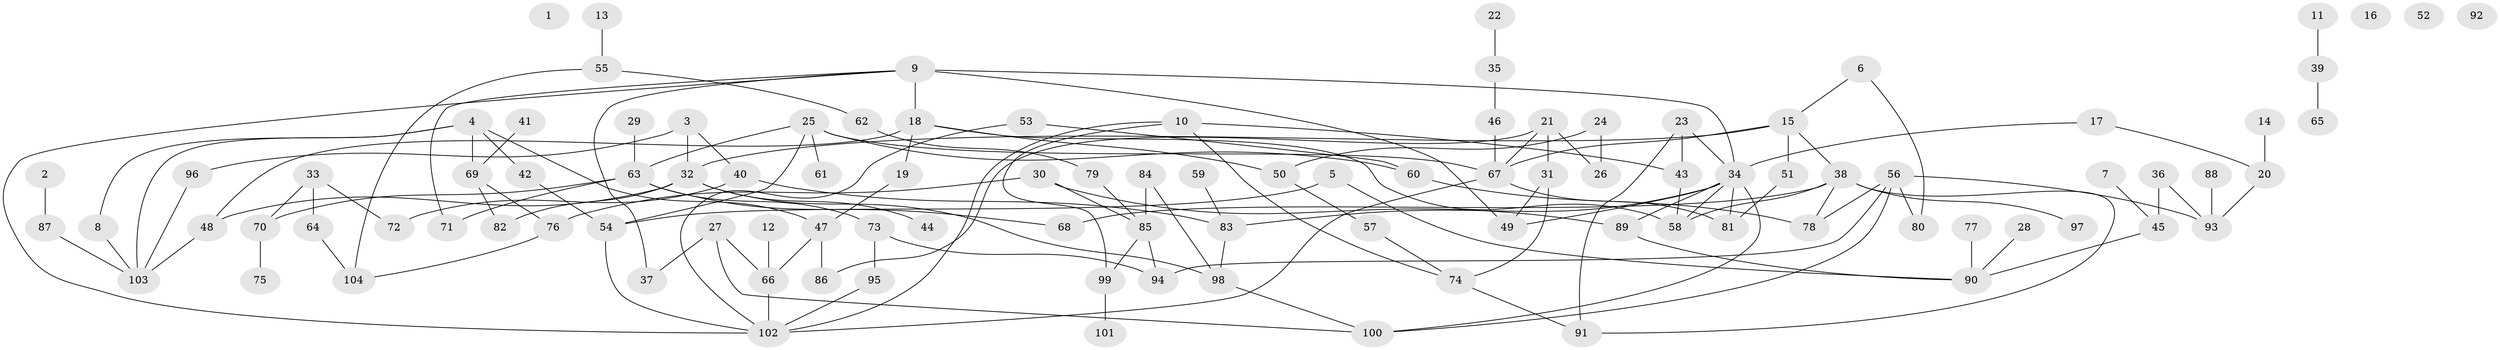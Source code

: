 // coarse degree distribution, {0: 0.07692307692307693, 1: 0.25, 2: 0.2692307692307692, 4: 0.09615384615384616, 3: 0.07692307692307693, 6: 0.057692307692307696, 5: 0.07692307692307693, 7: 0.057692307692307696, 8: 0.019230769230769232, 10: 0.019230769230769232}
// Generated by graph-tools (version 1.1) at 2025/43/03/04/25 21:43:09]
// undirected, 104 vertices, 143 edges
graph export_dot {
graph [start="1"]
  node [color=gray90,style=filled];
  1;
  2;
  3;
  4;
  5;
  6;
  7;
  8;
  9;
  10;
  11;
  12;
  13;
  14;
  15;
  16;
  17;
  18;
  19;
  20;
  21;
  22;
  23;
  24;
  25;
  26;
  27;
  28;
  29;
  30;
  31;
  32;
  33;
  34;
  35;
  36;
  37;
  38;
  39;
  40;
  41;
  42;
  43;
  44;
  45;
  46;
  47;
  48;
  49;
  50;
  51;
  52;
  53;
  54;
  55;
  56;
  57;
  58;
  59;
  60;
  61;
  62;
  63;
  64;
  65;
  66;
  67;
  68;
  69;
  70;
  71;
  72;
  73;
  74;
  75;
  76;
  77;
  78;
  79;
  80;
  81;
  82;
  83;
  84;
  85;
  86;
  87;
  88;
  89;
  90;
  91;
  92;
  93;
  94;
  95;
  96;
  97;
  98;
  99;
  100;
  101;
  102;
  103;
  104;
  2 -- 87;
  3 -- 32;
  3 -- 40;
  3 -- 96;
  4 -- 8;
  4 -- 42;
  4 -- 47;
  4 -- 69;
  4 -- 103;
  5 -- 54;
  5 -- 90;
  6 -- 15;
  6 -- 80;
  7 -- 45;
  8 -- 103;
  9 -- 18;
  9 -- 34;
  9 -- 37;
  9 -- 49;
  9 -- 71;
  9 -- 102;
  10 -- 43;
  10 -- 74;
  10 -- 99;
  10 -- 102;
  11 -- 39;
  12 -- 66;
  13 -- 55;
  14 -- 20;
  15 -- 32;
  15 -- 38;
  15 -- 51;
  15 -- 67;
  17 -- 20;
  17 -- 34;
  18 -- 19;
  18 -- 48;
  18 -- 50;
  18 -- 58;
  19 -- 47;
  20 -- 93;
  21 -- 26;
  21 -- 31;
  21 -- 67;
  21 -- 86;
  22 -- 35;
  23 -- 34;
  23 -- 43;
  23 -- 91;
  24 -- 26;
  24 -- 50;
  25 -- 54;
  25 -- 60;
  25 -- 61;
  25 -- 63;
  25 -- 67;
  27 -- 37;
  27 -- 66;
  27 -- 100;
  28 -- 90;
  29 -- 63;
  30 -- 76;
  30 -- 85;
  30 -- 89;
  31 -- 49;
  31 -- 74;
  32 -- 44;
  32 -- 48;
  32 -- 82;
  32 -- 98;
  33 -- 64;
  33 -- 70;
  33 -- 72;
  34 -- 49;
  34 -- 58;
  34 -- 81;
  34 -- 83;
  34 -- 89;
  34 -- 100;
  35 -- 46;
  36 -- 45;
  36 -- 93;
  38 -- 58;
  38 -- 68;
  38 -- 78;
  38 -- 91;
  38 -- 97;
  39 -- 65;
  40 -- 72;
  40 -- 83;
  41 -- 69;
  42 -- 54;
  43 -- 58;
  45 -- 90;
  46 -- 67;
  47 -- 66;
  47 -- 86;
  48 -- 103;
  50 -- 57;
  51 -- 81;
  53 -- 60;
  53 -- 102;
  54 -- 102;
  55 -- 62;
  55 -- 104;
  56 -- 78;
  56 -- 80;
  56 -- 93;
  56 -- 94;
  56 -- 100;
  57 -- 74;
  59 -- 83;
  60 -- 78;
  62 -- 79;
  63 -- 68;
  63 -- 70;
  63 -- 71;
  63 -- 73;
  64 -- 104;
  66 -- 102;
  67 -- 81;
  67 -- 102;
  69 -- 76;
  69 -- 82;
  70 -- 75;
  73 -- 94;
  73 -- 95;
  74 -- 91;
  76 -- 104;
  77 -- 90;
  79 -- 85;
  83 -- 98;
  84 -- 85;
  84 -- 98;
  85 -- 94;
  85 -- 99;
  87 -- 103;
  88 -- 93;
  89 -- 90;
  95 -- 102;
  96 -- 103;
  98 -- 100;
  99 -- 101;
}

